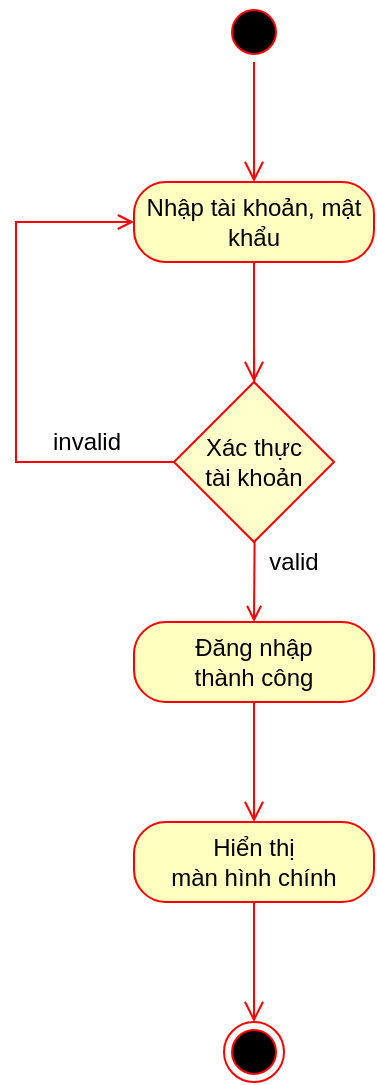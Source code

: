 <mxfile version="14.1.8" type="github" pages="2">
  <diagram id="SXfDxzFWt6EPNgV6SbXH" name="Đăng nhập">
    <mxGraphModel dx="1185" dy="703" grid="1" gridSize="10" guides="1" tooltips="1" connect="1" arrows="1" fold="1" page="1" pageScale="1" pageWidth="827" pageHeight="1169" math="0" shadow="0">
      <root>
        <mxCell id="0" />
        <mxCell id="1" parent="0" />
        <mxCell id="aVLMBq3iaSL3DEeVHCtI-1" value="" style="ellipse;html=1;shape=startState;fillColor=#000000;strokeColor=#ff0000;" vertex="1" parent="1">
          <mxGeometry x="384" y="30" width="30" height="30" as="geometry" />
        </mxCell>
        <mxCell id="aVLMBq3iaSL3DEeVHCtI-2" value="" style="edgeStyle=orthogonalEdgeStyle;html=1;verticalAlign=bottom;endArrow=open;endSize=8;strokeColor=#ff0000;" edge="1" source="aVLMBq3iaSL3DEeVHCtI-1" parent="1">
          <mxGeometry relative="1" as="geometry">
            <mxPoint x="399" y="120" as="targetPoint" />
          </mxGeometry>
        </mxCell>
        <mxCell id="aVLMBq3iaSL3DEeVHCtI-3" value="Nhập tài khoản, mật khẩu" style="rounded=1;whiteSpace=wrap;html=1;arcSize=40;fontColor=#000000;fillColor=#ffffc0;strokeColor=#ff0000;" vertex="1" parent="1">
          <mxGeometry x="339" y="120" width="120" height="40" as="geometry" />
        </mxCell>
        <mxCell id="aVLMBq3iaSL3DEeVHCtI-4" value="" style="edgeStyle=orthogonalEdgeStyle;html=1;verticalAlign=bottom;endArrow=open;endSize=8;strokeColor=#ff0000;" edge="1" source="aVLMBq3iaSL3DEeVHCtI-3" parent="1">
          <mxGeometry relative="1" as="geometry">
            <mxPoint x="399" y="220" as="targetPoint" />
          </mxGeometry>
        </mxCell>
        <mxCell id="aVLMBq3iaSL3DEeVHCtI-10" style="edgeStyle=orthogonalEdgeStyle;rounded=0;orthogonalLoop=1;jettySize=auto;html=1;endArrow=open;endFill=0;strokeColor=#FF0000;" edge="1" parent="1" source="aVLMBq3iaSL3DEeVHCtI-9" target="aVLMBq3iaSL3DEeVHCtI-3">
          <mxGeometry relative="1" as="geometry">
            <Array as="points">
              <mxPoint x="399" y="260" />
              <mxPoint x="280" y="260" />
              <mxPoint x="280" y="140" />
            </Array>
          </mxGeometry>
        </mxCell>
        <mxCell id="aVLMBq3iaSL3DEeVHCtI-15" style="edgeStyle=orthogonalEdgeStyle;rounded=0;orthogonalLoop=1;jettySize=auto;html=1;endArrow=open;endFill=0;strokeColor=#FF0000;" edge="1" parent="1" target="aVLMBq3iaSL3DEeVHCtI-13">
          <mxGeometry relative="1" as="geometry">
            <mxPoint x="399" y="200" as="sourcePoint" />
          </mxGeometry>
        </mxCell>
        <mxCell id="aVLMBq3iaSL3DEeVHCtI-9" value="&lt;div&gt;Xác thực&lt;/div&gt;&lt;div&gt;tài khoản&lt;/div&gt;" style="rhombus;whiteSpace=wrap;html=1;strokeColor=#FF0000;fillColor=#FFFFCC;" vertex="1" parent="1">
          <mxGeometry x="359" y="220" width="80" height="80" as="geometry" />
        </mxCell>
        <mxCell id="aVLMBq3iaSL3DEeVHCtI-12" value="invalid" style="text;html=1;strokeColor=none;fillColor=none;align=center;verticalAlign=middle;whiteSpace=wrap;rounded=0;" vertex="1" parent="1">
          <mxGeometry x="280" y="240" width="71" height="20" as="geometry" />
        </mxCell>
        <mxCell id="aVLMBq3iaSL3DEeVHCtI-13" value="&lt;div&gt;Đăng nhập&lt;/div&gt;&lt;div&gt;thành công&lt;/div&gt;" style="rounded=1;whiteSpace=wrap;html=1;arcSize=40;fontColor=#000000;fillColor=#ffffc0;strokeColor=#ff0000;" vertex="1" parent="1">
          <mxGeometry x="339" y="340" width="120" height="40" as="geometry" />
        </mxCell>
        <mxCell id="aVLMBq3iaSL3DEeVHCtI-14" value="" style="edgeStyle=orthogonalEdgeStyle;html=1;verticalAlign=bottom;endArrow=open;endSize=8;strokeColor=#ff0000;" edge="1" source="aVLMBq3iaSL3DEeVHCtI-13" parent="1">
          <mxGeometry relative="1" as="geometry">
            <mxPoint x="399" y="440" as="targetPoint" />
          </mxGeometry>
        </mxCell>
        <mxCell id="aVLMBq3iaSL3DEeVHCtI-16" value="valid" style="text;html=1;strokeColor=none;fillColor=none;align=center;verticalAlign=middle;whiteSpace=wrap;rounded=0;" vertex="1" parent="1">
          <mxGeometry x="399" y="300" width="40" height="20" as="geometry" />
        </mxCell>
        <mxCell id="aVLMBq3iaSL3DEeVHCtI-17" value="&lt;div&gt;Hiển thị&lt;/div&gt;&lt;div&gt;màn hình chính&lt;/div&gt;" style="rounded=1;whiteSpace=wrap;html=1;arcSize=40;fontColor=#000000;fillColor=#ffffc0;strokeColor=#ff0000;" vertex="1" parent="1">
          <mxGeometry x="339" y="440" width="120" height="40" as="geometry" />
        </mxCell>
        <mxCell id="aVLMBq3iaSL3DEeVHCtI-18" value="" style="edgeStyle=orthogonalEdgeStyle;html=1;verticalAlign=bottom;endArrow=open;endSize=8;strokeColor=#ff0000;" edge="1" source="aVLMBq3iaSL3DEeVHCtI-17" parent="1">
          <mxGeometry relative="1" as="geometry">
            <mxPoint x="399" y="540" as="targetPoint" />
          </mxGeometry>
        </mxCell>
        <mxCell id="aVLMBq3iaSL3DEeVHCtI-20" value="" style="ellipse;html=1;shape=endState;fillColor=#000000;strokeColor=#ff0000;" vertex="1" parent="1">
          <mxGeometry x="384" y="540" width="30" height="30" as="geometry" />
        </mxCell>
      </root>
    </mxGraphModel>
  </diagram>
  <diagram id="2ThCdBVcW8lgydykFIcz" name="payment">
    <mxGraphModel dx="1422" dy="843" grid="1" gridSize="10" guides="1" tooltips="1" connect="1" arrows="1" fold="1" page="1" pageScale="1" pageWidth="827" pageHeight="1169" math="0" shadow="0">
      <root>
        <mxCell id="VKb3eYI90odOWDq8hzrA-0" />
        <mxCell id="VKb3eYI90odOWDq8hzrA-1" parent="VKb3eYI90odOWDq8hzrA-0" />
        <mxCell id="NjsMmi4Ps9nCYqUQht5x-0" value="" style="ellipse;html=1;shape=startState;fillColor=#000000;strokeColor=#ff0000;" vertex="1" parent="VKb3eYI90odOWDq8hzrA-1">
          <mxGeometry x="384" y="50" width="30" height="30" as="geometry" />
        </mxCell>
        <mxCell id="NjsMmi4Ps9nCYqUQht5x-1" value="" style="edgeStyle=orthogonalEdgeStyle;html=1;verticalAlign=bottom;endArrow=open;endSize=8;strokeColor=#ff0000;" edge="1" source="NjsMmi4Ps9nCYqUQht5x-0" parent="VKb3eYI90odOWDq8hzrA-1">
          <mxGeometry relative="1" as="geometry">
            <mxPoint x="399" y="140" as="targetPoint" />
          </mxGeometry>
        </mxCell>
        <mxCell id="NjsMmi4Ps9nCYqUQht5x-17" value="Đặt mua" style="rounded=1;whiteSpace=wrap;html=1;arcSize=40;fontColor=#000000;fillColor=#ffffc0;strokeColor=#ff0000;" vertex="1" parent="VKb3eYI90odOWDq8hzrA-1">
          <mxGeometry x="339" y="140" width="120" height="40" as="geometry" />
        </mxCell>
        <mxCell id="NjsMmi4Ps9nCYqUQht5x-18" value="" style="edgeStyle=orthogonalEdgeStyle;html=1;verticalAlign=bottom;endArrow=open;endSize=8;strokeColor=#ff0000;" edge="1" source="NjsMmi4Ps9nCYqUQht5x-17" parent="VKb3eYI90odOWDq8hzrA-1">
          <mxGeometry relative="1" as="geometry">
            <mxPoint x="399" y="240" as="targetPoint" />
          </mxGeometry>
        </mxCell>
        <mxCell id="NjsMmi4Ps9nCYqUQht5x-19" value="Chọn phương thức thanh toán" style="rounded=1;whiteSpace=wrap;html=1;arcSize=40;fontColor=#000000;fillColor=#ffffc0;strokeColor=#ff0000;" vertex="1" parent="VKb3eYI90odOWDq8hzrA-1">
          <mxGeometry x="339" y="240" width="120" height="40" as="geometry" />
        </mxCell>
        <mxCell id="NjsMmi4Ps9nCYqUQht5x-20" value="" style="edgeStyle=orthogonalEdgeStyle;html=1;verticalAlign=bottom;endArrow=open;endSize=8;strokeColor=#ff0000;" edge="1" source="NjsMmi4Ps9nCYqUQht5x-19" parent="VKb3eYI90odOWDq8hzrA-1" target="NjsMmi4Ps9nCYqUQht5x-23">
          <mxGeometry relative="1" as="geometry">
            <mxPoint x="399" y="340" as="targetPoint" />
          </mxGeometry>
        </mxCell>
        <mxCell id="NjsMmi4Ps9nCYqUQht5x-24" style="edgeStyle=orthogonalEdgeStyle;rounded=0;orthogonalLoop=1;jettySize=auto;html=1;endArrow=open;endFill=0;endSize=6;strokeColor=#000000;strokeWidth=1;" edge="1" parent="VKb3eYI90odOWDq8hzrA-1" source="NjsMmi4Ps9nCYqUQht5x-23" target="NjsMmi4Ps9nCYqUQht5x-19">
          <mxGeometry relative="1" as="geometry">
            <mxPoint x="300" y="270" as="targetPoint" />
            <Array as="points">
              <mxPoint x="230" y="395" />
              <mxPoint x="230" y="260" />
            </Array>
          </mxGeometry>
        </mxCell>
        <mxCell id="NjsMmi4Ps9nCYqUQht5x-28" style="edgeStyle=orthogonalEdgeStyle;rounded=0;orthogonalLoop=1;jettySize=auto;html=1;endArrow=open;endFill=0;endSize=6;strokeColor=#000000;strokeWidth=1;" edge="1" parent="VKb3eYI90odOWDq8hzrA-1" source="NjsMmi4Ps9nCYqUQht5x-23" target="NjsMmi4Ps9nCYqUQht5x-26">
          <mxGeometry relative="1" as="geometry" />
        </mxCell>
        <mxCell id="NjsMmi4Ps9nCYqUQht5x-23" value="&lt;div&gt;Kiểm tra&lt;/div&gt;&lt;div&gt;phương thức thanh toán&lt;/div&gt;" style="rhombus;whiteSpace=wrap;html=1;strokeColor=#FF0000;fillColor=#FFFFCC;" vertex="1" parent="VKb3eYI90odOWDq8hzrA-1">
          <mxGeometry x="343.5" y="340" width="111" height="110" as="geometry" />
        </mxCell>
        <mxCell id="NjsMmi4Ps9nCYqUQht5x-25" value="không khả dụng" style="text;html=1;strokeColor=none;fillColor=none;align=center;verticalAlign=middle;whiteSpace=wrap;rounded=0;" vertex="1" parent="VKb3eYI90odOWDq8hzrA-1">
          <mxGeometry x="220" y="370" width="140" height="20" as="geometry" />
        </mxCell>
        <mxCell id="NjsMmi4Ps9nCYqUQht5x-30" style="edgeStyle=orthogonalEdgeStyle;rounded=0;orthogonalLoop=1;jettySize=auto;html=1;endArrow=open;endFill=0;endSize=6;strokeColor=#000000;strokeWidth=1;" edge="1" parent="VKb3eYI90odOWDq8hzrA-1" source="NjsMmi4Ps9nCYqUQht5x-26" target="NjsMmi4Ps9nCYqUQht5x-29">
          <mxGeometry relative="1" as="geometry" />
        </mxCell>
        <mxCell id="NjsMmi4Ps9nCYqUQht5x-26" value="&lt;div&gt;Đặt hàng&lt;/div&gt;&lt;div&gt;thành công&lt;/div&gt;" style="rounded=1;whiteSpace=wrap;html=1;arcSize=40;fontColor=#000000;fillColor=#ffffc0;strokeColor=#ff0000;" vertex="1" parent="VKb3eYI90odOWDq8hzrA-1">
          <mxGeometry x="339" y="510" width="120" height="40" as="geometry" />
        </mxCell>
        <mxCell id="NjsMmi4Ps9nCYqUQht5x-29" value="" style="ellipse;html=1;shape=endState;fillColor=#000000;strokeColor=#ff0000;" vertex="1" parent="VKb3eYI90odOWDq8hzrA-1">
          <mxGeometry x="384" y="610" width="30" height="30" as="geometry" />
        </mxCell>
      </root>
    </mxGraphModel>
  </diagram>
</mxfile>

